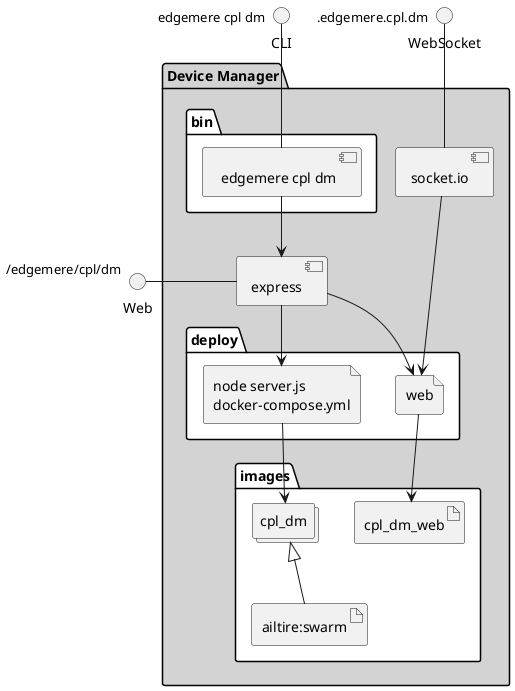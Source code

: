 @startuml
  interface CLI
  interface Web
  interface WebSocket
package "Device Manager" #lightgray {
  component express as REST
  component socket.io as socket
  folder bin #ffffff {
    component " edgemere cpl dm" as binName
  }
  binName --> REST

  folder deploy #ffffff {
      file "node server.js\ndocker-compose.yml" as cpl_dm_container
      REST --> cpl_dm_container

  
    file "web" as web_container
    REST --> web_container
    socket ---> web_container
  
  }
  folder images #ffffff {
    collections "cpl_dm" as cpl_dmimage
    artifact "ailtire:swarm" as ailtireswarm
    cpl_dmimage <|-- ailtireswarm
    cpl_dm_container --> cpl_dmimage

  
      artifact cpl_dm_web
      web_container --> cpl_dm_web
    
  }
}
CLI " edgemere cpl dm" -- binName
Web "/edgemere/cpl/dm" - REST
WebSocket ".edgemere.cpl.dm" -- socket

@enduml
